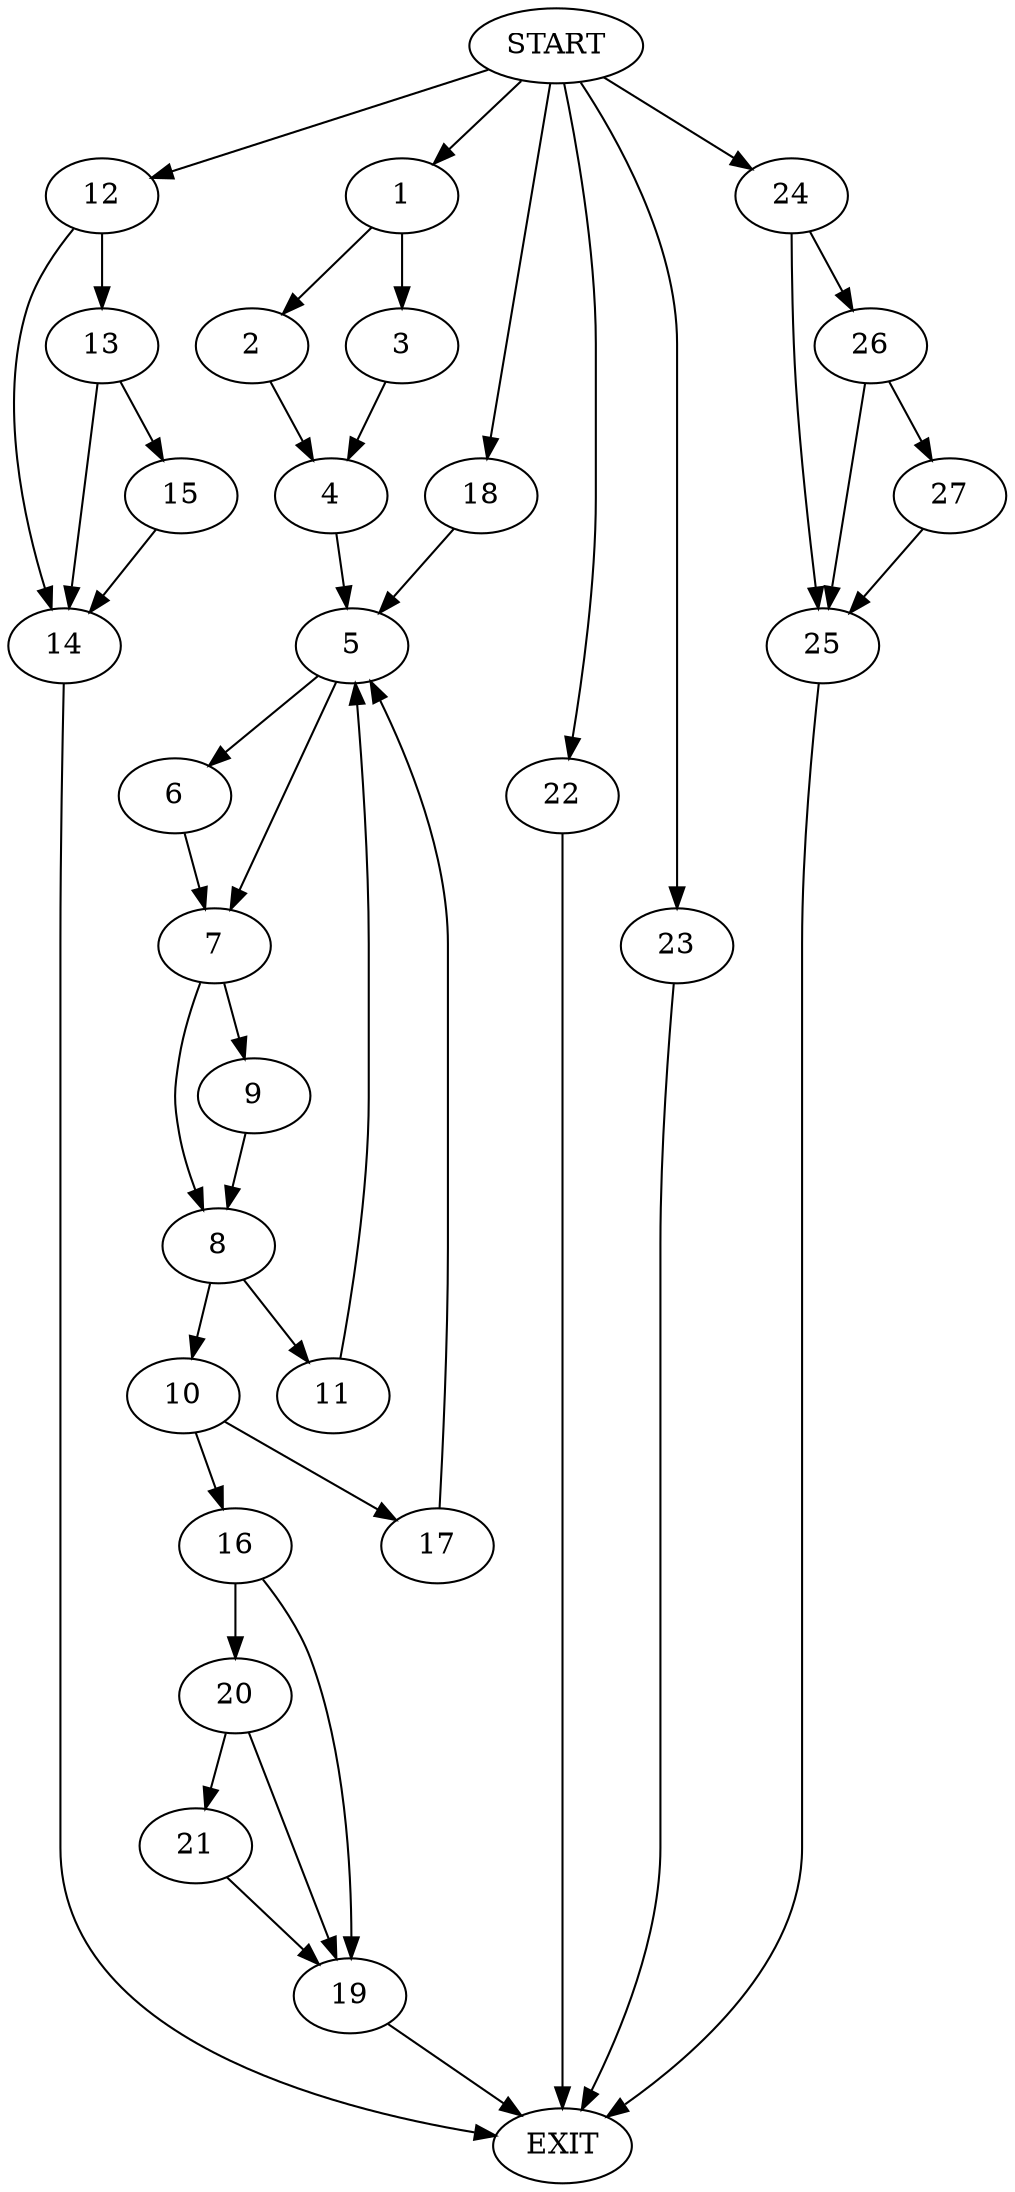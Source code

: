digraph {
0 [label="START"]
28 [label="EXIT"]
0 -> 1
1 -> 2
1 -> 3
3 -> 4
2 -> 4
4 -> 5
5 -> 6
5 -> 7
7 -> 8
7 -> 9
6 -> 7
8 -> 10
8 -> 11
9 -> 8
0 -> 12
12 -> 13
12 -> 14
13 -> 15
13 -> 14
14 -> 28
15 -> 14
10 -> 16
10 -> 17
11 -> 5
0 -> 18
18 -> 5
17 -> 5
16 -> 19
16 -> 20
20 -> 19
20 -> 21
19 -> 28
21 -> 19
0 -> 22
22 -> 28
0 -> 23
23 -> 28
0 -> 24
24 -> 25
24 -> 26
25 -> 28
26 -> 25
26 -> 27
27 -> 25
}
